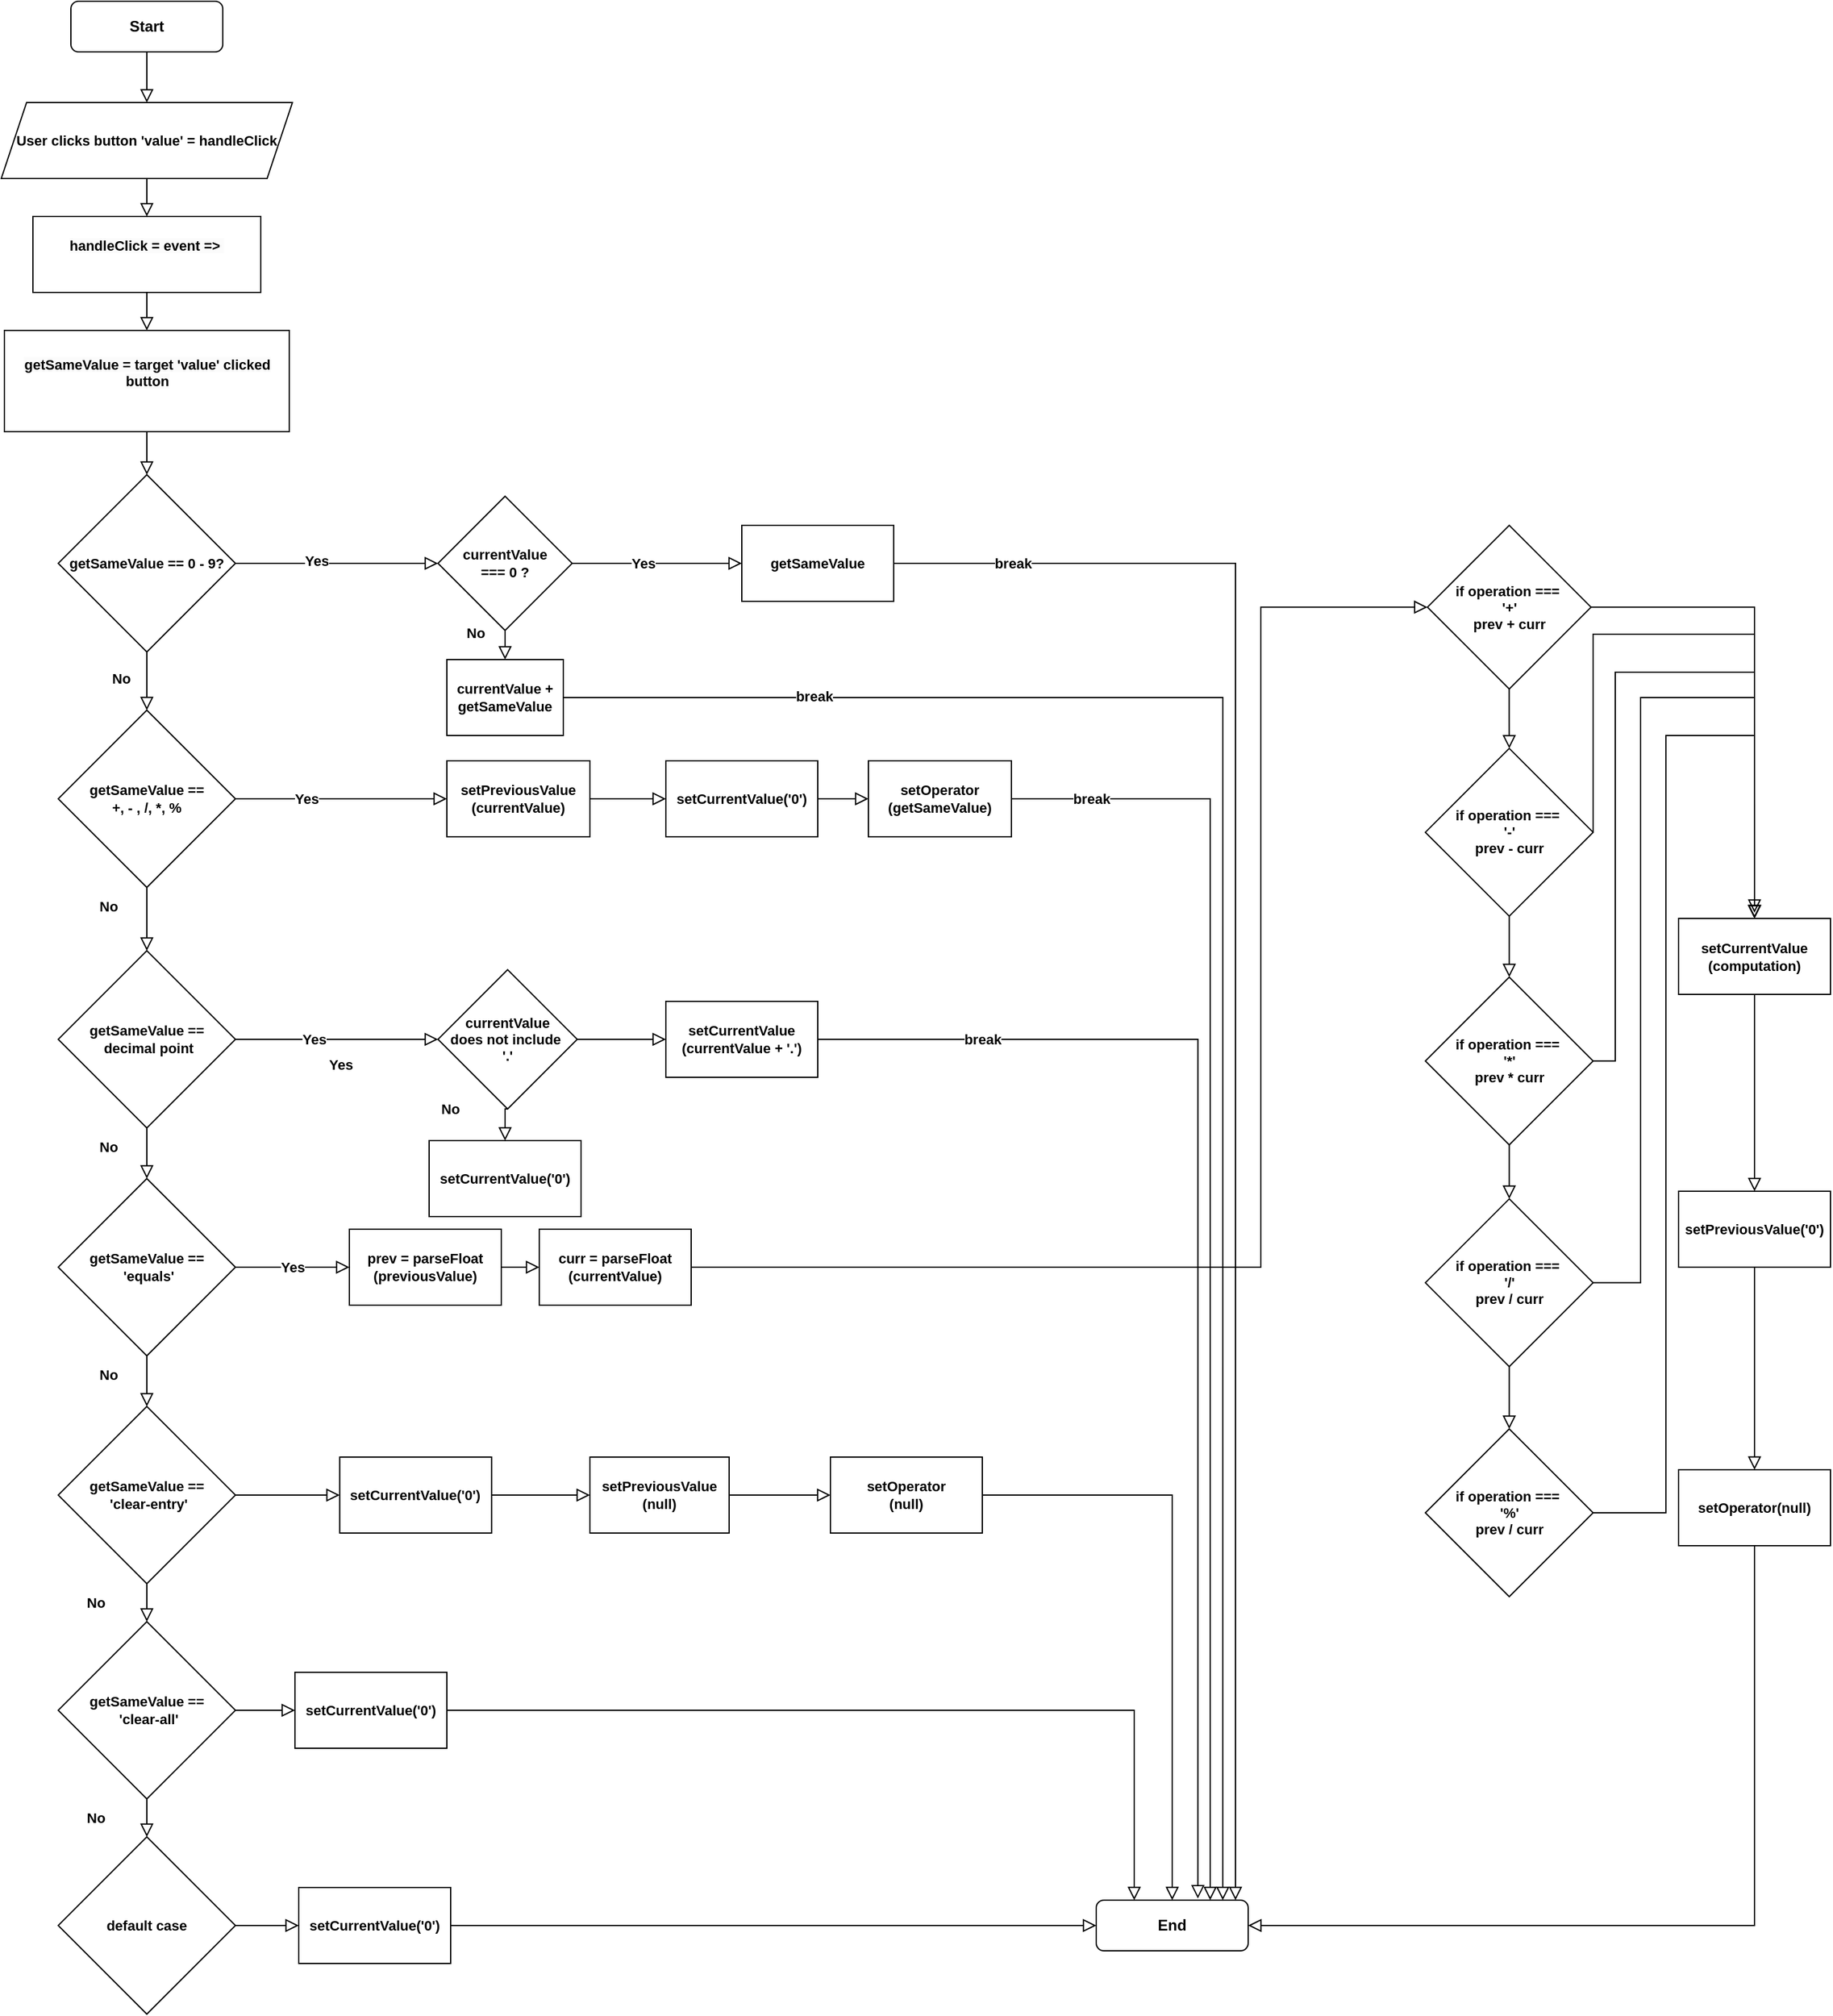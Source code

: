 <mxfile version="20.8.1" type="github">
  <diagram id="C5RBs43oDa-KdzZeNtuy" name="Page-1">
    <mxGraphModel dx="1904" dy="807" grid="1" gridSize="10" guides="1" tooltips="1" connect="1" arrows="1" fold="1" page="1" pageScale="1" pageWidth="1169" pageHeight="827" math="0" shadow="0">
      <root>
        <mxCell id="WIyWlLk6GJQsqaUBKTNV-0" />
        <mxCell id="WIyWlLk6GJQsqaUBKTNV-1" parent="WIyWlLk6GJQsqaUBKTNV-0" />
        <mxCell id="snvaKucYY-6g54bYGPEN-14" style="edgeStyle=orthogonalEdgeStyle;shape=connector;rounded=0;orthogonalLoop=1;jettySize=auto;html=1;exitX=0.5;exitY=1;exitDx=0;exitDy=0;shadow=0;labelBackgroundColor=none;strokeColor=default;strokeWidth=1;fontFamily=Helvetica;fontSize=11;fontColor=default;endArrow=block;endFill=0;endSize=8;entryX=0.5;entryY=0;entryDx=0;entryDy=0;" edge="1" parent="WIyWlLk6GJQsqaUBKTNV-1" source="WIyWlLk6GJQsqaUBKTNV-3" target="snvaKucYY-6g54bYGPEN-17">
          <mxGeometry relative="1" as="geometry">
            <mxPoint x="220" y="140" as="targetPoint" />
          </mxGeometry>
        </mxCell>
        <mxCell id="WIyWlLk6GJQsqaUBKTNV-3" value="Start" style="rounded=1;whiteSpace=wrap;html=1;fontSize=12;glass=0;strokeWidth=1;shadow=0;fontStyle=1" parent="WIyWlLk6GJQsqaUBKTNV-1" vertex="1">
          <mxGeometry x="160" y="40" width="120" height="40" as="geometry" />
        </mxCell>
        <mxCell id="WIyWlLk6GJQsqaUBKTNV-11" value="End" style="rounded=1;whiteSpace=wrap;html=1;fontSize=12;glass=0;strokeWidth=1;shadow=0;fontStyle=1" parent="WIyWlLk6GJQsqaUBKTNV-1" vertex="1">
          <mxGeometry x="970" y="1540" width="120" height="40" as="geometry" />
        </mxCell>
        <mxCell id="snvaKucYY-6g54bYGPEN-28" style="edgeStyle=orthogonalEdgeStyle;shape=connector;rounded=0;orthogonalLoop=1;jettySize=auto;html=1;shadow=0;labelBackgroundColor=none;strokeColor=default;strokeWidth=1;fontFamily=Helvetica;fontSize=11;fontColor=default;endArrow=block;endFill=0;endSize=8;" edge="1" parent="WIyWlLk6GJQsqaUBKTNV-1" source="snvaKucYY-6g54bYGPEN-17" target="snvaKucYY-6g54bYGPEN-26">
          <mxGeometry relative="1" as="geometry" />
        </mxCell>
        <mxCell id="snvaKucYY-6g54bYGPEN-17" value="User clicks button &#39;value&#39; = handleClick" style="shape=parallelogram;perimeter=parallelogramPerimeter;whiteSpace=wrap;html=1;fixedSize=1;fontFamily=Helvetica;fontSize=11;fontColor=default;fontStyle=1" vertex="1" parent="WIyWlLk6GJQsqaUBKTNV-1">
          <mxGeometry x="105" y="120" width="230" height="60" as="geometry" />
        </mxCell>
        <mxCell id="snvaKucYY-6g54bYGPEN-39" style="edgeStyle=orthogonalEdgeStyle;shape=connector;rounded=0;orthogonalLoop=1;jettySize=auto;html=1;exitX=0.5;exitY=1;exitDx=0;exitDy=0;shadow=0;labelBackgroundColor=none;strokeColor=default;strokeWidth=1;fontFamily=Helvetica;fontSize=11;fontColor=default;endArrow=block;endFill=0;endSize=8;" edge="1" parent="WIyWlLk6GJQsqaUBKTNV-1" source="snvaKucYY-6g54bYGPEN-20" target="snvaKucYY-6g54bYGPEN-33">
          <mxGeometry relative="1" as="geometry" />
        </mxCell>
        <mxCell id="snvaKucYY-6g54bYGPEN-61" style="edgeStyle=orthogonalEdgeStyle;shape=connector;rounded=0;orthogonalLoop=1;jettySize=auto;html=1;shadow=0;labelBackgroundColor=none;strokeColor=default;strokeWidth=1;fontFamily=Helvetica;fontSize=11;fontColor=default;endArrow=block;endFill=0;endSize=8;entryX=0;entryY=0.5;entryDx=0;entryDy=0;" edge="1" parent="WIyWlLk6GJQsqaUBKTNV-1" source="snvaKucYY-6g54bYGPEN-20" target="snvaKucYY-6g54bYGPEN-65">
          <mxGeometry relative="1" as="geometry">
            <mxPoint x="520" y="484" as="targetPoint" />
          </mxGeometry>
        </mxCell>
        <mxCell id="snvaKucYY-6g54bYGPEN-62" value="Yes" style="edgeLabel;html=1;align=center;verticalAlign=middle;resizable=0;points=[];fontSize=11;fontFamily=Helvetica;fontColor=default;fontStyle=1" vertex="1" connectable="0" parent="snvaKucYY-6g54bYGPEN-61">
          <mxGeometry x="-0.2" y="2" relative="1" as="geometry">
            <mxPoint as="offset" />
          </mxGeometry>
        </mxCell>
        <mxCell id="snvaKucYY-6g54bYGPEN-20" value="getSameValue == 0 - 9?" style="rhombus;whiteSpace=wrap;html=1;fontFamily=Helvetica;fontSize=11;fontColor=default;fontStyle=1" vertex="1" parent="WIyWlLk6GJQsqaUBKTNV-1">
          <mxGeometry x="150" y="414" width="140" height="140" as="geometry" />
        </mxCell>
        <mxCell id="snvaKucYY-6g54bYGPEN-47" style="edgeStyle=orthogonalEdgeStyle;shape=connector;rounded=0;orthogonalLoop=1;jettySize=auto;html=1;entryX=0.5;entryY=0;entryDx=0;entryDy=0;shadow=0;labelBackgroundColor=none;strokeColor=default;strokeWidth=1;fontFamily=Helvetica;fontSize=11;fontColor=default;endArrow=block;endFill=0;endSize=8;" edge="1" parent="WIyWlLk6GJQsqaUBKTNV-1" source="snvaKucYY-6g54bYGPEN-26" target="snvaKucYY-6g54bYGPEN-44">
          <mxGeometry relative="1" as="geometry" />
        </mxCell>
        <mxCell id="snvaKucYY-6g54bYGPEN-26" value="&#xa;&lt;span style=&quot;color: rgb(0, 0, 0); font-family: Helvetica; font-size: 11px; font-style: normal; font-variant-ligatures: normal; font-variant-caps: normal; letter-spacing: normal; orphans: 2; text-align: center; text-indent: 0px; text-transform: none; widows: 2; word-spacing: 0px; -webkit-text-stroke-width: 0px; background-color: rgb(251, 251, 251); text-decoration-thickness: initial; text-decoration-style: initial; text-decoration-color: initial; float: none; display: inline !important;&quot;&gt;handleClick = event =&amp;gt;&amp;nbsp;&lt;/span&gt;&#xa;&#xa;" style="rounded=0;whiteSpace=wrap;html=1;fontFamily=Helvetica;fontSize=11;fontColor=default;fontStyle=1" vertex="1" parent="WIyWlLk6GJQsqaUBKTNV-1">
          <mxGeometry x="130" y="210" width="180" height="60" as="geometry" />
        </mxCell>
        <mxCell id="snvaKucYY-6g54bYGPEN-40" style="edgeStyle=orthogonalEdgeStyle;shape=connector;rounded=0;orthogonalLoop=1;jettySize=auto;html=1;shadow=0;labelBackgroundColor=none;strokeColor=default;strokeWidth=1;fontFamily=Helvetica;fontSize=11;fontColor=default;endArrow=block;endFill=0;endSize=8;" edge="1" parent="WIyWlLk6GJQsqaUBKTNV-1" source="snvaKucYY-6g54bYGPEN-33" target="snvaKucYY-6g54bYGPEN-35">
          <mxGeometry relative="1" as="geometry" />
        </mxCell>
        <mxCell id="snvaKucYY-6g54bYGPEN-74" style="edgeStyle=orthogonalEdgeStyle;shape=connector;rounded=0;orthogonalLoop=1;jettySize=auto;html=1;exitX=1;exitY=0.5;exitDx=0;exitDy=0;shadow=0;labelBackgroundColor=none;strokeColor=default;strokeWidth=1;fontFamily=Helvetica;fontSize=11;fontColor=default;endArrow=block;endFill=0;endSize=8;" edge="1" parent="WIyWlLk6GJQsqaUBKTNV-1" source="snvaKucYY-6g54bYGPEN-33" target="snvaKucYY-6g54bYGPEN-76">
          <mxGeometry relative="1" as="geometry">
            <mxPoint x="440" y="670" as="targetPoint" />
          </mxGeometry>
        </mxCell>
        <mxCell id="snvaKucYY-6g54bYGPEN-75" value="Yes" style="edgeLabel;html=1;align=center;verticalAlign=middle;resizable=0;points=[];fontSize=11;fontFamily=Helvetica;fontColor=default;fontStyle=1" vertex="1" connectable="0" parent="snvaKucYY-6g54bYGPEN-74">
          <mxGeometry x="-0.337" y="-2" relative="1" as="geometry">
            <mxPoint y="-2" as="offset" />
          </mxGeometry>
        </mxCell>
        <mxCell id="snvaKucYY-6g54bYGPEN-33" value="getSameValue ==&lt;br&gt;&amp;nbsp;+, - , /, *, %&amp;nbsp;" style="rhombus;whiteSpace=wrap;html=1;fontFamily=Helvetica;fontSize=11;fontColor=default;fontStyle=1" vertex="1" parent="WIyWlLk6GJQsqaUBKTNV-1">
          <mxGeometry x="150" y="600" width="140" height="140" as="geometry" />
        </mxCell>
        <mxCell id="snvaKucYY-6g54bYGPEN-41" style="edgeStyle=orthogonalEdgeStyle;shape=connector;rounded=0;orthogonalLoop=1;jettySize=auto;html=1;shadow=0;labelBackgroundColor=none;strokeColor=default;strokeWidth=1;fontFamily=Helvetica;fontSize=11;fontColor=default;endArrow=block;endFill=0;endSize=8;" edge="1" parent="WIyWlLk6GJQsqaUBKTNV-1" source="snvaKucYY-6g54bYGPEN-35" target="snvaKucYY-6g54bYGPEN-36">
          <mxGeometry relative="1" as="geometry" />
        </mxCell>
        <mxCell id="snvaKucYY-6g54bYGPEN-87" style="edgeStyle=orthogonalEdgeStyle;shape=connector;rounded=0;orthogonalLoop=1;jettySize=auto;html=1;shadow=0;labelBackgroundColor=none;strokeColor=default;strokeWidth=1;fontFamily=Helvetica;fontSize=11;fontColor=default;endArrow=block;endFill=0;endSize=8;entryX=0;entryY=0.5;entryDx=0;entryDy=0;" edge="1" parent="WIyWlLk6GJQsqaUBKTNV-1" source="snvaKucYY-6g54bYGPEN-35" target="snvaKucYY-6g54bYGPEN-92">
          <mxGeometry relative="1" as="geometry">
            <mxPoint x="457" y="860" as="targetPoint" />
          </mxGeometry>
        </mxCell>
        <mxCell id="snvaKucYY-6g54bYGPEN-88" value="Yes" style="edgeLabel;html=1;align=center;verticalAlign=middle;resizable=0;points=[];fontSize=11;fontFamily=Helvetica;fontColor=default;fontStyle=1" vertex="1" connectable="0" parent="snvaKucYY-6g54bYGPEN-87">
          <mxGeometry x="-0.224" relative="1" as="geometry">
            <mxPoint as="offset" />
          </mxGeometry>
        </mxCell>
        <mxCell id="snvaKucYY-6g54bYGPEN-35" value="getSameValue ==&lt;br&gt;&amp;nbsp;decimal point" style="rhombus;whiteSpace=wrap;html=1;fontFamily=Helvetica;fontSize=11;fontColor=default;fontStyle=1" vertex="1" parent="WIyWlLk6GJQsqaUBKTNV-1">
          <mxGeometry x="150" y="790" width="140" height="140" as="geometry" />
        </mxCell>
        <mxCell id="snvaKucYY-6g54bYGPEN-42" style="edgeStyle=orthogonalEdgeStyle;shape=connector;rounded=0;orthogonalLoop=1;jettySize=auto;html=1;shadow=0;labelBackgroundColor=none;strokeColor=default;strokeWidth=1;fontFamily=Helvetica;fontSize=11;fontColor=default;endArrow=block;endFill=0;endSize=8;" edge="1" parent="WIyWlLk6GJQsqaUBKTNV-1" source="snvaKucYY-6g54bYGPEN-36" target="snvaKucYY-6g54bYGPEN-38">
          <mxGeometry relative="1" as="geometry" />
        </mxCell>
        <mxCell id="snvaKucYY-6g54bYGPEN-100" style="edgeStyle=orthogonalEdgeStyle;shape=connector;rounded=0;orthogonalLoop=1;jettySize=auto;html=1;shadow=0;labelBackgroundColor=none;strokeColor=default;strokeWidth=1;fontFamily=Helvetica;fontSize=11;fontColor=default;endArrow=block;endFill=0;endSize=8;entryX=0;entryY=0.5;entryDx=0;entryDy=0;" edge="1" parent="WIyWlLk6GJQsqaUBKTNV-1" source="snvaKucYY-6g54bYGPEN-36" target="snvaKucYY-6g54bYGPEN-102">
          <mxGeometry relative="1" as="geometry">
            <mxPoint x="380" y="1040" as="targetPoint" />
          </mxGeometry>
        </mxCell>
        <mxCell id="snvaKucYY-6g54bYGPEN-36" value="getSameValue ==&lt;br&gt;&amp;nbsp;&#39;equals&#39;" style="rhombus;whiteSpace=wrap;html=1;fontFamily=Helvetica;fontSize=11;fontColor=default;fontStyle=1" vertex="1" parent="WIyWlLk6GJQsqaUBKTNV-1">
          <mxGeometry x="150" y="970" width="140" height="140" as="geometry" />
        </mxCell>
        <mxCell id="snvaKucYY-6g54bYGPEN-49" style="edgeStyle=orthogonalEdgeStyle;shape=connector;rounded=0;orthogonalLoop=1;jettySize=auto;html=1;shadow=0;labelBackgroundColor=none;strokeColor=default;strokeWidth=1;fontFamily=Helvetica;fontSize=11;fontColor=default;endArrow=block;endFill=0;endSize=8;" edge="1" parent="WIyWlLk6GJQsqaUBKTNV-1" source="snvaKucYY-6g54bYGPEN-37" target="snvaKucYY-6g54bYGPEN-45">
          <mxGeometry relative="1" as="geometry" />
        </mxCell>
        <mxCell id="snvaKucYY-6g54bYGPEN-164" style="edgeStyle=orthogonalEdgeStyle;shape=connector;rounded=0;orthogonalLoop=1;jettySize=auto;html=1;shadow=0;labelBackgroundColor=none;strokeColor=default;strokeWidth=1;fontFamily=Helvetica;fontSize=11;fontColor=default;endArrow=block;endFill=0;endSize=8;" edge="1" parent="WIyWlLk6GJQsqaUBKTNV-1" source="snvaKucYY-6g54bYGPEN-37" target="snvaKucYY-6g54bYGPEN-160">
          <mxGeometry relative="1" as="geometry" />
        </mxCell>
        <mxCell id="snvaKucYY-6g54bYGPEN-37" value="getSameValue ==&lt;br&gt;&amp;nbsp;&#39;clear-all&#39;" style="rhombus;whiteSpace=wrap;html=1;fontFamily=Helvetica;fontSize=11;fontColor=default;fontStyle=1" vertex="1" parent="WIyWlLk6GJQsqaUBKTNV-1">
          <mxGeometry x="150" y="1320" width="140" height="140" as="geometry" />
        </mxCell>
        <mxCell id="snvaKucYY-6g54bYGPEN-43" style="edgeStyle=orthogonalEdgeStyle;shape=connector;rounded=0;orthogonalLoop=1;jettySize=auto;html=1;shadow=0;labelBackgroundColor=none;strokeColor=default;strokeWidth=1;fontFamily=Helvetica;fontSize=11;fontColor=default;endArrow=block;endFill=0;endSize=8;" edge="1" parent="WIyWlLk6GJQsqaUBKTNV-1" source="snvaKucYY-6g54bYGPEN-38" target="snvaKucYY-6g54bYGPEN-37">
          <mxGeometry relative="1" as="geometry" />
        </mxCell>
        <mxCell id="snvaKucYY-6g54bYGPEN-156" style="edgeStyle=orthogonalEdgeStyle;shape=connector;rounded=0;orthogonalLoop=1;jettySize=auto;html=1;shadow=0;labelBackgroundColor=none;strokeColor=default;strokeWidth=1;fontFamily=Helvetica;fontSize=11;fontColor=default;endArrow=block;endFill=0;endSize=8;entryX=0;entryY=0.5;entryDx=0;entryDy=0;" edge="1" parent="WIyWlLk6GJQsqaUBKTNV-1" source="snvaKucYY-6g54bYGPEN-38" target="snvaKucYY-6g54bYGPEN-157">
          <mxGeometry relative="1" as="geometry">
            <mxPoint x="400" y="1220" as="targetPoint" />
          </mxGeometry>
        </mxCell>
        <mxCell id="snvaKucYY-6g54bYGPEN-38" value="getSameValue ==&lt;br&gt;&amp;nbsp;&#39;clear-entry&#39;" style="rhombus;whiteSpace=wrap;html=1;fontFamily=Helvetica;fontSize=11;fontColor=default;fontStyle=1" vertex="1" parent="WIyWlLk6GJQsqaUBKTNV-1">
          <mxGeometry x="150" y="1150" width="140" height="140" as="geometry" />
        </mxCell>
        <mxCell id="snvaKucYY-6g54bYGPEN-48" style="edgeStyle=orthogonalEdgeStyle;shape=connector;rounded=0;orthogonalLoop=1;jettySize=auto;html=1;entryX=0.5;entryY=0;entryDx=0;entryDy=0;shadow=0;labelBackgroundColor=none;strokeColor=default;strokeWidth=1;fontFamily=Helvetica;fontSize=11;fontColor=default;endArrow=block;endFill=0;endSize=8;" edge="1" parent="WIyWlLk6GJQsqaUBKTNV-1" source="snvaKucYY-6g54bYGPEN-44" target="snvaKucYY-6g54bYGPEN-20">
          <mxGeometry relative="1" as="geometry" />
        </mxCell>
        <mxCell id="snvaKucYY-6g54bYGPEN-44" value="&#xa;&lt;span style=&quot;border-color: var(--border-color); color: rgb(0, 0, 0); font-family: Helvetica; font-size: 11px; font-style: normal; font-variant-ligatures: normal; font-variant-caps: normal; letter-spacing: normal; orphans: 2; text-align: center; text-indent: 0px; text-transform: none; widows: 2; word-spacing: 0px; -webkit-text-stroke-width: 0px; text-decoration-thickness: initial; text-decoration-style: initial; text-decoration-color: initial; background-color: rgb(251, 251, 251); float: none; display: inline !important;&quot;&gt;getSameValue = target &#39;value&#39; clicked button&lt;/span&gt;&lt;br style=&quot;border-color: var(--border-color); color: rgb(0, 0, 0); font-family: Helvetica; font-size: 11px; font-style: normal; font-variant-ligatures: normal; font-variant-caps: normal; letter-spacing: normal; orphans: 2; text-align: center; text-indent: 0px; text-transform: none; widows: 2; word-spacing: 0px; -webkit-text-stroke-width: 0px; background-color: rgb(251, 251, 251); text-decoration-thickness: initial; text-decoration-style: initial; text-decoration-color: initial;&quot;&gt;&#xa;&#xa;" style="rounded=0;whiteSpace=wrap;html=1;fontFamily=Helvetica;fontSize=11;fontColor=default;fontStyle=1" vertex="1" parent="WIyWlLk6GJQsqaUBKTNV-1">
          <mxGeometry x="107.5" y="300" width="225" height="80" as="geometry" />
        </mxCell>
        <mxCell id="snvaKucYY-6g54bYGPEN-162" style="edgeStyle=orthogonalEdgeStyle;shape=connector;rounded=0;orthogonalLoop=1;jettySize=auto;html=1;shadow=0;labelBackgroundColor=none;strokeColor=default;strokeWidth=1;fontFamily=Helvetica;fontSize=11;fontColor=default;endArrow=block;endFill=0;endSize=8;" edge="1" parent="WIyWlLk6GJQsqaUBKTNV-1" source="snvaKucYY-6g54bYGPEN-45" target="snvaKucYY-6g54bYGPEN-161">
          <mxGeometry relative="1" as="geometry" />
        </mxCell>
        <mxCell id="snvaKucYY-6g54bYGPEN-45" value="default case" style="rhombus;whiteSpace=wrap;html=1;fontFamily=Helvetica;fontSize=11;fontColor=default;fontStyle=1" vertex="1" parent="WIyWlLk6GJQsqaUBKTNV-1">
          <mxGeometry x="150" y="1490" width="140" height="140" as="geometry" />
        </mxCell>
        <mxCell id="snvaKucYY-6g54bYGPEN-55" value="No" style="text;html=1;strokeColor=none;fillColor=none;align=center;verticalAlign=middle;whiteSpace=wrap;rounded=0;fontFamily=Helvetica;fontSize=11;fontColor=default;fontStyle=1" vertex="1" parent="WIyWlLk6GJQsqaUBKTNV-1">
          <mxGeometry x="170" y="560" width="60" height="30" as="geometry" />
        </mxCell>
        <mxCell id="snvaKucYY-6g54bYGPEN-56" value="No" style="text;html=1;strokeColor=none;fillColor=none;align=center;verticalAlign=middle;whiteSpace=wrap;rounded=0;fontFamily=Helvetica;fontSize=11;fontColor=default;fontStyle=1" vertex="1" parent="WIyWlLk6GJQsqaUBKTNV-1">
          <mxGeometry x="160" y="740" width="60" height="30" as="geometry" />
        </mxCell>
        <mxCell id="snvaKucYY-6g54bYGPEN-57" value="No" style="text;html=1;strokeColor=none;fillColor=none;align=center;verticalAlign=middle;whiteSpace=wrap;rounded=0;fontFamily=Helvetica;fontSize=11;fontColor=default;fontStyle=1" vertex="1" parent="WIyWlLk6GJQsqaUBKTNV-1">
          <mxGeometry x="160" y="930" width="60" height="30" as="geometry" />
        </mxCell>
        <mxCell id="snvaKucYY-6g54bYGPEN-58" value="No" style="text;html=1;strokeColor=none;fillColor=none;align=center;verticalAlign=middle;whiteSpace=wrap;rounded=0;fontFamily=Helvetica;fontSize=11;fontColor=default;fontStyle=1" vertex="1" parent="WIyWlLk6GJQsqaUBKTNV-1">
          <mxGeometry x="160" y="1110" width="60" height="30" as="geometry" />
        </mxCell>
        <mxCell id="snvaKucYY-6g54bYGPEN-59" value="No" style="text;html=1;strokeColor=none;fillColor=none;align=center;verticalAlign=middle;whiteSpace=wrap;rounded=0;fontFamily=Helvetica;fontSize=11;fontColor=default;fontStyle=1" vertex="1" parent="WIyWlLk6GJQsqaUBKTNV-1">
          <mxGeometry x="150" y="1290" width="60" height="30" as="geometry" />
        </mxCell>
        <mxCell id="snvaKucYY-6g54bYGPEN-60" value="No" style="text;html=1;strokeColor=none;fillColor=none;align=center;verticalAlign=middle;whiteSpace=wrap;rounded=0;fontFamily=Helvetica;fontSize=11;fontColor=default;fontStyle=1" vertex="1" parent="WIyWlLk6GJQsqaUBKTNV-1">
          <mxGeometry x="150" y="1460" width="60" height="30" as="geometry" />
        </mxCell>
        <mxCell id="snvaKucYY-6g54bYGPEN-66" style="edgeStyle=orthogonalEdgeStyle;shape=connector;rounded=0;orthogonalLoop=1;jettySize=auto;html=1;exitX=1;exitY=0.5;exitDx=0;exitDy=0;shadow=0;labelBackgroundColor=none;strokeColor=default;strokeWidth=1;fontFamily=Helvetica;fontSize=11;fontColor=default;endArrow=block;endFill=0;endSize=8;entryX=0;entryY=0.5;entryDx=0;entryDy=0;" edge="1" parent="WIyWlLk6GJQsqaUBKTNV-1" source="snvaKucYY-6g54bYGPEN-65" target="snvaKucYY-6g54bYGPEN-67">
          <mxGeometry relative="1" as="geometry">
            <mxPoint x="700" y="484" as="targetPoint" />
          </mxGeometry>
        </mxCell>
        <mxCell id="snvaKucYY-6g54bYGPEN-69" value="Yes" style="edgeLabel;html=1;align=center;verticalAlign=middle;resizable=0;points=[];fontSize=11;fontFamily=Helvetica;fontColor=default;fontStyle=1" vertex="1" connectable="0" parent="snvaKucYY-6g54bYGPEN-66">
          <mxGeometry x="-0.164" y="-3" relative="1" as="geometry">
            <mxPoint y="-3" as="offset" />
          </mxGeometry>
        </mxCell>
        <mxCell id="snvaKucYY-6g54bYGPEN-70" style="edgeStyle=orthogonalEdgeStyle;shape=connector;rounded=0;orthogonalLoop=1;jettySize=auto;html=1;exitX=0.5;exitY=1;exitDx=0;exitDy=0;shadow=0;labelBackgroundColor=none;strokeColor=default;strokeWidth=1;fontFamily=Helvetica;fontSize=11;fontColor=default;endArrow=block;endFill=0;endSize=8;entryX=0.5;entryY=0;entryDx=0;entryDy=0;" edge="1" parent="WIyWlLk6GJQsqaUBKTNV-1" source="snvaKucYY-6g54bYGPEN-65" target="snvaKucYY-6g54bYGPEN-71">
          <mxGeometry relative="1" as="geometry">
            <mxPoint x="503" y="570" as="targetPoint" />
          </mxGeometry>
        </mxCell>
        <mxCell id="snvaKucYY-6g54bYGPEN-65" value="currentValue &lt;br&gt;=== 0 ?" style="rhombus;whiteSpace=wrap;html=1;fontFamily=Helvetica;fontSize=11;fontColor=default;fontStyle=1" vertex="1" parent="WIyWlLk6GJQsqaUBKTNV-1">
          <mxGeometry x="450" y="431" width="106" height="106" as="geometry" />
        </mxCell>
        <mxCell id="snvaKucYY-6g54bYGPEN-68" style="edgeStyle=orthogonalEdgeStyle;shape=connector;rounded=0;orthogonalLoop=1;jettySize=auto;html=1;shadow=0;labelBackgroundColor=none;strokeColor=default;strokeWidth=1;fontFamily=Helvetica;fontSize=11;fontColor=default;endArrow=block;endFill=0;endSize=8;" edge="1" parent="WIyWlLk6GJQsqaUBKTNV-1" source="snvaKucYY-6g54bYGPEN-67" target="WIyWlLk6GJQsqaUBKTNV-11">
          <mxGeometry relative="1" as="geometry">
            <Array as="points">
              <mxPoint x="1080" y="484" />
            </Array>
          </mxGeometry>
        </mxCell>
        <mxCell id="snvaKucYY-6g54bYGPEN-78" value="break" style="edgeLabel;html=1;align=center;verticalAlign=middle;resizable=0;points=[];fontSize=11;fontFamily=Helvetica;fontColor=default;fontStyle=1" vertex="1" connectable="0" parent="snvaKucYY-6g54bYGPEN-68">
          <mxGeometry x="-0.859" y="-4" relative="1" as="geometry">
            <mxPoint y="-4" as="offset" />
          </mxGeometry>
        </mxCell>
        <mxCell id="snvaKucYY-6g54bYGPEN-67" value="getSameValue" style="rounded=0;whiteSpace=wrap;html=1;fontFamily=Helvetica;fontSize=11;fontColor=default;fontStyle=1" vertex="1" parent="WIyWlLk6GJQsqaUBKTNV-1">
          <mxGeometry x="690" y="454" width="120" height="60" as="geometry" />
        </mxCell>
        <mxCell id="snvaKucYY-6g54bYGPEN-72" style="edgeStyle=orthogonalEdgeStyle;shape=connector;rounded=0;orthogonalLoop=1;jettySize=auto;html=1;entryX=0.833;entryY=0;entryDx=0;entryDy=0;entryPerimeter=0;shadow=0;labelBackgroundColor=none;strokeColor=default;strokeWidth=1;fontFamily=Helvetica;fontSize=11;fontColor=default;endArrow=block;endFill=0;endSize=8;" edge="1" parent="WIyWlLk6GJQsqaUBKTNV-1" source="snvaKucYY-6g54bYGPEN-71" target="WIyWlLk6GJQsqaUBKTNV-11">
          <mxGeometry relative="1" as="geometry" />
        </mxCell>
        <mxCell id="snvaKucYY-6g54bYGPEN-77" value="break" style="edgeLabel;html=1;align=center;verticalAlign=middle;resizable=0;points=[];fontSize=11;fontFamily=Helvetica;fontColor=default;fontStyle=1" vertex="1" connectable="0" parent="snvaKucYY-6g54bYGPEN-72">
          <mxGeometry x="-0.731" y="1" relative="1" as="geometry">
            <mxPoint as="offset" />
          </mxGeometry>
        </mxCell>
        <mxCell id="snvaKucYY-6g54bYGPEN-71" value="currentValue + getSameValue" style="rounded=0;whiteSpace=wrap;html=1;fontFamily=Helvetica;fontSize=11;fontColor=default;fontStyle=1" vertex="1" parent="WIyWlLk6GJQsqaUBKTNV-1">
          <mxGeometry x="457" y="560" width="92" height="60" as="geometry" />
        </mxCell>
        <mxCell id="snvaKucYY-6g54bYGPEN-73" value="No" style="text;html=1;strokeColor=none;fillColor=none;align=center;verticalAlign=middle;whiteSpace=wrap;rounded=0;fontFamily=Helvetica;fontSize=11;fontColor=default;fontStyle=1" vertex="1" parent="WIyWlLk6GJQsqaUBKTNV-1">
          <mxGeometry x="450" y="524" width="60" height="30" as="geometry" />
        </mxCell>
        <mxCell id="snvaKucYY-6g54bYGPEN-82" style="edgeStyle=orthogonalEdgeStyle;shape=connector;rounded=0;orthogonalLoop=1;jettySize=auto;html=1;entryX=0;entryY=0.5;entryDx=0;entryDy=0;shadow=0;labelBackgroundColor=none;strokeColor=default;strokeWidth=1;fontFamily=Helvetica;fontSize=11;fontColor=default;endArrow=block;endFill=0;endSize=8;" edge="1" parent="WIyWlLk6GJQsqaUBKTNV-1" source="snvaKucYY-6g54bYGPEN-76" target="snvaKucYY-6g54bYGPEN-81">
          <mxGeometry relative="1" as="geometry" />
        </mxCell>
        <mxCell id="snvaKucYY-6g54bYGPEN-76" value="setPreviousValue&lt;br&gt;(currentValue)" style="rounded=0;whiteSpace=wrap;html=1;fontFamily=Helvetica;fontSize=11;fontColor=default;fontStyle=1" vertex="1" parent="WIyWlLk6GJQsqaUBKTNV-1">
          <mxGeometry x="457" y="640" width="113" height="60" as="geometry" />
        </mxCell>
        <mxCell id="snvaKucYY-6g54bYGPEN-84" style="edgeStyle=orthogonalEdgeStyle;shape=connector;rounded=0;orthogonalLoop=1;jettySize=auto;html=1;entryX=0;entryY=0.5;entryDx=0;entryDy=0;shadow=0;labelBackgroundColor=none;strokeColor=default;strokeWidth=1;fontFamily=Helvetica;fontSize=11;fontColor=default;endArrow=block;endFill=0;endSize=8;" edge="1" parent="WIyWlLk6GJQsqaUBKTNV-1" source="snvaKucYY-6g54bYGPEN-81" target="snvaKucYY-6g54bYGPEN-83">
          <mxGeometry relative="1" as="geometry" />
        </mxCell>
        <mxCell id="snvaKucYY-6g54bYGPEN-81" value="setCurrentValue(&#39;0&#39;)" style="rounded=0;whiteSpace=wrap;html=1;fontFamily=Helvetica;fontSize=11;fontColor=default;fontStyle=1" vertex="1" parent="WIyWlLk6GJQsqaUBKTNV-1">
          <mxGeometry x="630" y="640" width="120" height="60" as="geometry" />
        </mxCell>
        <mxCell id="snvaKucYY-6g54bYGPEN-85" style="edgeStyle=orthogonalEdgeStyle;shape=connector;rounded=0;orthogonalLoop=1;jettySize=auto;html=1;entryX=0.75;entryY=0;entryDx=0;entryDy=0;shadow=0;labelBackgroundColor=none;strokeColor=default;strokeWidth=1;fontFamily=Helvetica;fontSize=11;fontColor=default;endArrow=block;endFill=0;endSize=8;" edge="1" parent="WIyWlLk6GJQsqaUBKTNV-1" source="snvaKucYY-6g54bYGPEN-83" target="WIyWlLk6GJQsqaUBKTNV-11">
          <mxGeometry relative="1" as="geometry" />
        </mxCell>
        <mxCell id="snvaKucYY-6g54bYGPEN-86" value="break" style="edgeLabel;html=1;align=center;verticalAlign=middle;resizable=0;points=[];fontSize=11;fontFamily=Helvetica;fontColor=default;fontStyle=1" vertex="1" connectable="0" parent="snvaKucYY-6g54bYGPEN-85">
          <mxGeometry x="-0.845" y="4" relative="1" as="geometry">
            <mxPoint x="-17" y="4" as="offset" />
          </mxGeometry>
        </mxCell>
        <mxCell id="snvaKucYY-6g54bYGPEN-83" value="setOperator&lt;br&gt;(getSameValue)" style="rounded=0;whiteSpace=wrap;html=1;fontFamily=Helvetica;fontSize=11;fontColor=default;fontStyle=1" vertex="1" parent="WIyWlLk6GJQsqaUBKTNV-1">
          <mxGeometry x="790" y="640" width="113" height="60" as="geometry" />
        </mxCell>
        <mxCell id="snvaKucYY-6g54bYGPEN-94" style="edgeStyle=orthogonalEdgeStyle;shape=connector;rounded=0;orthogonalLoop=1;jettySize=auto;html=1;exitX=0.5;exitY=1;exitDx=0;exitDy=0;entryX=0.5;entryY=0;entryDx=0;entryDy=0;shadow=0;labelBackgroundColor=none;strokeColor=default;strokeWidth=1;fontFamily=Helvetica;fontSize=11;fontColor=default;endArrow=block;endFill=0;endSize=8;" edge="1" parent="WIyWlLk6GJQsqaUBKTNV-1" source="snvaKucYY-6g54bYGPEN-92" target="snvaKucYY-6g54bYGPEN-93">
          <mxGeometry relative="1" as="geometry" />
        </mxCell>
        <mxCell id="snvaKucYY-6g54bYGPEN-96" style="edgeStyle=orthogonalEdgeStyle;shape=connector;rounded=0;orthogonalLoop=1;jettySize=auto;html=1;exitX=1;exitY=0.5;exitDx=0;exitDy=0;shadow=0;labelBackgroundColor=none;strokeColor=default;strokeWidth=1;fontFamily=Helvetica;fontSize=11;fontColor=default;endArrow=block;endFill=0;endSize=8;" edge="1" parent="WIyWlLk6GJQsqaUBKTNV-1" source="snvaKucYY-6g54bYGPEN-92" target="snvaKucYY-6g54bYGPEN-95">
          <mxGeometry relative="1" as="geometry" />
        </mxCell>
        <mxCell id="snvaKucYY-6g54bYGPEN-92" value="currentValue&lt;br&gt;does not include&amp;nbsp;&lt;br&gt;&#39;.&#39;" style="rhombus;whiteSpace=wrap;html=1;fontFamily=Helvetica;fontSize=11;fontColor=default;fontStyle=1" vertex="1" parent="WIyWlLk6GJQsqaUBKTNV-1">
          <mxGeometry x="450" y="805" width="110" height="110" as="geometry" />
        </mxCell>
        <mxCell id="snvaKucYY-6g54bYGPEN-93" value="setCurrentValue(&#39;0&#39;)" style="rounded=0;whiteSpace=wrap;html=1;fontFamily=Helvetica;fontSize=11;fontColor=default;fontStyle=1" vertex="1" parent="WIyWlLk6GJQsqaUBKTNV-1">
          <mxGeometry x="443" y="940" width="120" height="60" as="geometry" />
        </mxCell>
        <mxCell id="snvaKucYY-6g54bYGPEN-97" style="edgeStyle=orthogonalEdgeStyle;shape=connector;rounded=0;orthogonalLoop=1;jettySize=auto;html=1;shadow=0;labelBackgroundColor=none;strokeColor=default;strokeWidth=1;fontFamily=Helvetica;fontSize=11;fontColor=default;endArrow=block;endFill=0;endSize=8;entryX=0.669;entryY=-0.033;entryDx=0;entryDy=0;entryPerimeter=0;" edge="1" parent="WIyWlLk6GJQsqaUBKTNV-1" source="snvaKucYY-6g54bYGPEN-95" target="WIyWlLk6GJQsqaUBKTNV-11">
          <mxGeometry relative="1" as="geometry">
            <mxPoint x="984" y="1540" as="targetPoint" />
          </mxGeometry>
        </mxCell>
        <mxCell id="snvaKucYY-6g54bYGPEN-95" value="setCurrentValue&lt;br&gt;(currentValue + &#39;.&#39;)" style="rounded=0;whiteSpace=wrap;html=1;fontFamily=Helvetica;fontSize=11;fontColor=default;fontStyle=1" vertex="1" parent="WIyWlLk6GJQsqaUBKTNV-1">
          <mxGeometry x="630" y="830" width="120" height="60" as="geometry" />
        </mxCell>
        <mxCell id="snvaKucYY-6g54bYGPEN-98" value="No" style="text;html=1;strokeColor=none;fillColor=none;align=center;verticalAlign=middle;whiteSpace=wrap;rounded=0;fontFamily=Helvetica;fontSize=11;fontColor=default;fontStyle=1" vertex="1" parent="WIyWlLk6GJQsqaUBKTNV-1">
          <mxGeometry x="430" y="900" width="60" height="30" as="geometry" />
        </mxCell>
        <mxCell id="snvaKucYY-6g54bYGPEN-99" value="break" style="edgeLabel;html=1;align=center;verticalAlign=middle;resizable=0;points=[];fontSize=11;fontFamily=Helvetica;fontColor=default;fontStyle=1" vertex="1" connectable="0" parent="WIyWlLk6GJQsqaUBKTNV-1">
          <mxGeometry x="879.998" y="860" as="geometry" />
        </mxCell>
        <mxCell id="snvaKucYY-6g54bYGPEN-107" style="edgeStyle=orthogonalEdgeStyle;shape=connector;rounded=0;orthogonalLoop=1;jettySize=auto;html=1;entryX=0;entryY=0.5;entryDx=0;entryDy=0;shadow=0;labelBackgroundColor=none;strokeColor=default;strokeWidth=1;fontFamily=Helvetica;fontSize=11;fontColor=default;endArrow=block;endFill=0;endSize=8;" edge="1" parent="WIyWlLk6GJQsqaUBKTNV-1" source="snvaKucYY-6g54bYGPEN-102" target="snvaKucYY-6g54bYGPEN-106">
          <mxGeometry relative="1" as="geometry" />
        </mxCell>
        <mxCell id="snvaKucYY-6g54bYGPEN-102" value="prev = parseFloat&lt;br&gt;(previousValue)" style="rounded=0;whiteSpace=wrap;html=1;fontFamily=Helvetica;fontSize=11;fontColor=default;fontStyle=1" vertex="1" parent="WIyWlLk6GJQsqaUBKTNV-1">
          <mxGeometry x="380" y="1010" width="120" height="60" as="geometry" />
        </mxCell>
        <mxCell id="snvaKucYY-6g54bYGPEN-103" value="Yes" style="edgeLabel;html=1;align=center;verticalAlign=middle;resizable=0;points=[];fontSize=11;fontFamily=Helvetica;fontColor=default;fontStyle=1" vertex="1" connectable="0" parent="WIyWlLk6GJQsqaUBKTNV-1">
          <mxGeometry x="335.003" y="1040" as="geometry" />
        </mxCell>
        <mxCell id="snvaKucYY-6g54bYGPEN-105" value="Yes" style="edgeLabel;html=1;align=center;verticalAlign=middle;resizable=0;points=[];fontSize=11;fontFamily=Helvetica;fontColor=default;fontStyle=1" vertex="1" connectable="0" parent="WIyWlLk6GJQsqaUBKTNV-1">
          <mxGeometry x="372.353" y="880" as="geometry" />
        </mxCell>
        <mxCell id="snvaKucYY-6g54bYGPEN-109" style="edgeStyle=orthogonalEdgeStyle;shape=connector;rounded=0;orthogonalLoop=1;jettySize=auto;html=1;entryX=0;entryY=0.5;entryDx=0;entryDy=0;shadow=0;labelBackgroundColor=none;strokeColor=default;strokeWidth=1;fontFamily=Helvetica;fontSize=11;fontColor=default;endArrow=block;endFill=0;endSize=8;" edge="1" parent="WIyWlLk6GJQsqaUBKTNV-1" source="snvaKucYY-6g54bYGPEN-106" target="snvaKucYY-6g54bYGPEN-111">
          <mxGeometry relative="1" as="geometry">
            <mxPoint x="680" y="1040" as="targetPoint" />
            <Array as="points">
              <mxPoint x="1100" y="1040" />
              <mxPoint x="1100" y="519" />
            </Array>
          </mxGeometry>
        </mxCell>
        <mxCell id="snvaKucYY-6g54bYGPEN-106" value="curr = parseFloat&lt;br&gt;(currentValue)" style="rounded=0;whiteSpace=wrap;html=1;fontFamily=Helvetica;fontSize=11;fontColor=default;fontStyle=1" vertex="1" parent="WIyWlLk6GJQsqaUBKTNV-1">
          <mxGeometry x="530" y="1010" width="120" height="60" as="geometry" />
        </mxCell>
        <mxCell id="snvaKucYY-6g54bYGPEN-118" value="" style="edgeStyle=orthogonalEdgeStyle;shape=connector;rounded=0;orthogonalLoop=1;jettySize=auto;html=1;shadow=0;labelBackgroundColor=none;strokeColor=default;strokeWidth=1;fontFamily=Helvetica;fontSize=11;fontColor=default;endArrow=block;endFill=0;endSize=8;" edge="1" parent="WIyWlLk6GJQsqaUBKTNV-1" source="snvaKucYY-6g54bYGPEN-114" target="snvaKucYY-6g54bYGPEN-117">
          <mxGeometry relative="1" as="geometry" />
        </mxCell>
        <mxCell id="snvaKucYY-6g54bYGPEN-114" value="setCurrentValue&lt;br&gt;(computation)" style="whiteSpace=wrap;html=1;fontSize=11;fontStyle=1;" vertex="1" parent="WIyWlLk6GJQsqaUBKTNV-1">
          <mxGeometry x="1430.015" y="764.505" width="120" height="60" as="geometry" />
        </mxCell>
        <mxCell id="snvaKucYY-6g54bYGPEN-121" value="" style="edgeStyle=orthogonalEdgeStyle;shape=connector;rounded=0;orthogonalLoop=1;jettySize=auto;html=1;shadow=0;labelBackgroundColor=none;strokeColor=default;strokeWidth=1;fontFamily=Helvetica;fontSize=11;fontColor=default;endArrow=block;endFill=0;endSize=8;" edge="1" parent="WIyWlLk6GJQsqaUBKTNV-1" source="snvaKucYY-6g54bYGPEN-117" target="snvaKucYY-6g54bYGPEN-120">
          <mxGeometry relative="1" as="geometry" />
        </mxCell>
        <mxCell id="snvaKucYY-6g54bYGPEN-117" value="setPreviousValue(&#39;0&#39;)" style="whiteSpace=wrap;html=1;fontSize=11;fontStyle=1;" vertex="1" parent="WIyWlLk6GJQsqaUBKTNV-1">
          <mxGeometry x="1430.015" y="979.995" width="120" height="60" as="geometry" />
        </mxCell>
        <mxCell id="snvaKucYY-6g54bYGPEN-150" style="edgeStyle=orthogonalEdgeStyle;shape=connector;rounded=0;orthogonalLoop=1;jettySize=auto;html=1;shadow=0;labelBackgroundColor=none;strokeColor=default;strokeWidth=1;fontFamily=Helvetica;fontSize=11;fontColor=default;endArrow=block;endFill=0;endSize=8;entryX=1;entryY=0.5;entryDx=0;entryDy=0;" edge="1" parent="WIyWlLk6GJQsqaUBKTNV-1" source="snvaKucYY-6g54bYGPEN-120" target="WIyWlLk6GJQsqaUBKTNV-11">
          <mxGeometry relative="1" as="geometry">
            <mxPoint x="1180" y="1560" as="targetPoint" />
            <Array as="points">
              <mxPoint x="1490" y="1560" />
            </Array>
          </mxGeometry>
        </mxCell>
        <mxCell id="snvaKucYY-6g54bYGPEN-120" value="setOperator(null)" style="whiteSpace=wrap;html=1;fontSize=11;fontStyle=1;" vertex="1" parent="WIyWlLk6GJQsqaUBKTNV-1">
          <mxGeometry x="1430.015" y="1199.995" width="120" height="60" as="geometry" />
        </mxCell>
        <mxCell id="snvaKucYY-6g54bYGPEN-143" value="" style="group" vertex="1" connectable="0" parent="WIyWlLk6GJQsqaUBKTNV-1">
          <mxGeometry x="1230" y="454" width="132.51" height="846.25" as="geometry" />
        </mxCell>
        <mxCell id="snvaKucYY-6g54bYGPEN-111" value="if operation ===&amp;nbsp;&lt;br&gt;&#39;+&#39;&lt;br&gt;prev +&amp;nbsp;curr" style="rhombus;whiteSpace=wrap;html=1;fontFamily=Helvetica;fontSize=11;fontColor=default;fontStyle=1" vertex="1" parent="snvaKucYY-6g54bYGPEN-143">
          <mxGeometry x="1.637" width="129.235" height="129.239" as="geometry" />
        </mxCell>
        <mxCell id="snvaKucYY-6g54bYGPEN-126" value="if operation ===&amp;nbsp;&lt;br&gt;&#39;-&#39;&lt;br&gt;prev - curr" style="rhombus;whiteSpace=wrap;html=1;fontFamily=Helvetica;fontSize=11;fontColor=default;fontStyle=1" vertex="1" parent="snvaKucYY-6g54bYGPEN-143">
          <mxGeometry y="176.198" width="132.51" height="132.514" as="geometry" />
        </mxCell>
        <mxCell id="snvaKucYY-6g54bYGPEN-127" value="" style="edgeStyle=orthogonalEdgeStyle;shape=connector;rounded=0;orthogonalLoop=1;jettySize=auto;html=1;shadow=0;labelBackgroundColor=none;strokeColor=default;strokeWidth=1;fontFamily=Helvetica;fontSize=11;fontColor=default;endArrow=block;endFill=0;endSize=8;" edge="1" parent="snvaKucYY-6g54bYGPEN-143" source="snvaKucYY-6g54bYGPEN-111" target="snvaKucYY-6g54bYGPEN-126">
          <mxGeometry relative="1" as="geometry" />
        </mxCell>
        <mxCell id="snvaKucYY-6g54bYGPEN-132" value="if operation ===&amp;nbsp;&lt;br&gt;&#39;*&#39;&lt;br&gt;prev * curr" style="rhombus;whiteSpace=wrap;html=1;fontFamily=Helvetica;fontSize=11;fontColor=default;fontStyle=1" vertex="1" parent="snvaKucYY-6g54bYGPEN-143">
          <mxGeometry y="356.868" width="132.51" height="132.514" as="geometry" />
        </mxCell>
        <mxCell id="snvaKucYY-6g54bYGPEN-133" value="" style="edgeStyle=orthogonalEdgeStyle;shape=connector;rounded=0;orthogonalLoop=1;jettySize=auto;html=1;shadow=0;labelBackgroundColor=none;strokeColor=default;strokeWidth=1;fontFamily=Helvetica;fontSize=11;fontColor=default;endArrow=block;endFill=0;endSize=8;" edge="1" parent="snvaKucYY-6g54bYGPEN-143" source="snvaKucYY-6g54bYGPEN-126" target="snvaKucYY-6g54bYGPEN-132">
          <mxGeometry relative="1" as="geometry" />
        </mxCell>
        <mxCell id="snvaKucYY-6g54bYGPEN-136" value="if operation ===&amp;nbsp;&lt;br&gt;&#39;/&#39;&lt;br&gt;prev / curr" style="rhombus;whiteSpace=wrap;html=1;fontFamily=Helvetica;fontSize=11;fontColor=default;fontStyle=1" vertex="1" parent="snvaKucYY-6g54bYGPEN-143">
          <mxGeometry y="532.028" width="132.51" height="132.514" as="geometry" />
        </mxCell>
        <mxCell id="snvaKucYY-6g54bYGPEN-137" value="" style="edgeStyle=orthogonalEdgeStyle;shape=connector;rounded=0;orthogonalLoop=1;jettySize=auto;html=1;shadow=0;labelBackgroundColor=none;strokeColor=default;strokeWidth=1;fontFamily=Helvetica;fontSize=11;fontColor=default;endArrow=block;endFill=0;endSize=8;" edge="1" parent="snvaKucYY-6g54bYGPEN-143" source="snvaKucYY-6g54bYGPEN-132" target="snvaKucYY-6g54bYGPEN-136">
          <mxGeometry relative="1" as="geometry" />
        </mxCell>
        <mxCell id="snvaKucYY-6g54bYGPEN-138" value="if operation ===&amp;nbsp;&lt;br&gt;&#39;%&#39;&lt;br&gt;prev / curr" style="rhombus;whiteSpace=wrap;html=1;fontFamily=Helvetica;fontSize=11;fontColor=default;fontStyle=1" vertex="1" parent="snvaKucYY-6g54bYGPEN-143">
          <mxGeometry y="713.736" width="132.51" height="132.514" as="geometry" />
        </mxCell>
        <mxCell id="snvaKucYY-6g54bYGPEN-139" value="" style="edgeStyle=orthogonalEdgeStyle;shape=connector;rounded=0;orthogonalLoop=1;jettySize=auto;html=1;shadow=0;labelBackgroundColor=none;strokeColor=default;strokeWidth=1;fontFamily=Helvetica;fontSize=11;fontColor=default;endArrow=block;endFill=0;endSize=8;" edge="1" parent="snvaKucYY-6g54bYGPEN-143" source="snvaKucYY-6g54bYGPEN-136" target="snvaKucYY-6g54bYGPEN-138">
          <mxGeometry relative="1" as="geometry" />
        </mxCell>
        <mxCell id="snvaKucYY-6g54bYGPEN-145" style="edgeStyle=orthogonalEdgeStyle;shape=connector;rounded=0;orthogonalLoop=1;jettySize=auto;html=1;exitX=1;exitY=0.5;exitDx=0;exitDy=0;entryX=0.5;entryY=0;entryDx=0;entryDy=0;shadow=0;labelBackgroundColor=none;strokeColor=default;strokeWidth=1;fontFamily=Helvetica;fontSize=11;fontColor=default;endArrow=block;endFill=0;endSize=8;" edge="1" parent="WIyWlLk6GJQsqaUBKTNV-1" source="snvaKucYY-6g54bYGPEN-111" target="snvaKucYY-6g54bYGPEN-114">
          <mxGeometry relative="1" as="geometry" />
        </mxCell>
        <mxCell id="snvaKucYY-6g54bYGPEN-146" style="edgeStyle=orthogonalEdgeStyle;shape=connector;rounded=0;orthogonalLoop=1;jettySize=auto;html=1;exitX=1;exitY=0.5;exitDx=0;exitDy=0;shadow=0;labelBackgroundColor=none;strokeColor=default;strokeWidth=1;fontFamily=Helvetica;fontSize=11;fontColor=default;endArrow=block;endFill=0;endSize=8;" edge="1" parent="WIyWlLk6GJQsqaUBKTNV-1" source="snvaKucYY-6g54bYGPEN-126" target="snvaKucYY-6g54bYGPEN-114">
          <mxGeometry x="-0.053" y="70" relative="1" as="geometry">
            <Array as="points">
              <mxPoint x="1362" y="540" />
              <mxPoint x="1490" y="540" />
            </Array>
            <mxPoint as="offset" />
          </mxGeometry>
        </mxCell>
        <mxCell id="snvaKucYY-6g54bYGPEN-147" style="edgeStyle=orthogonalEdgeStyle;shape=connector;rounded=0;orthogonalLoop=1;jettySize=auto;html=1;entryX=0.5;entryY=0;entryDx=0;entryDy=0;shadow=0;labelBackgroundColor=none;strokeColor=default;strokeWidth=1;fontFamily=Helvetica;fontSize=11;fontColor=default;endArrow=block;endFill=0;endSize=8;" edge="1" parent="WIyWlLk6GJQsqaUBKTNV-1" source="snvaKucYY-6g54bYGPEN-132" target="snvaKucYY-6g54bYGPEN-114">
          <mxGeometry relative="1" as="geometry">
            <Array as="points">
              <mxPoint x="1380" y="877" />
              <mxPoint x="1380" y="570" />
              <mxPoint x="1490" y="570" />
            </Array>
          </mxGeometry>
        </mxCell>
        <mxCell id="snvaKucYY-6g54bYGPEN-152" style="edgeStyle=orthogonalEdgeStyle;shape=connector;rounded=0;orthogonalLoop=1;jettySize=auto;html=1;exitX=1;exitY=0.5;exitDx=0;exitDy=0;entryX=0.5;entryY=0;entryDx=0;entryDy=0;shadow=0;labelBackgroundColor=none;strokeColor=default;strokeWidth=1;fontFamily=Helvetica;fontSize=11;fontColor=default;endArrow=block;endFill=0;endSize=8;" edge="1" parent="WIyWlLk6GJQsqaUBKTNV-1" source="snvaKucYY-6g54bYGPEN-136" target="snvaKucYY-6g54bYGPEN-114">
          <mxGeometry x="0.02" y="10" relative="1" as="geometry">
            <Array as="points">
              <mxPoint x="1400" y="1052" />
              <mxPoint x="1400" y="590" />
              <mxPoint x="1490" y="590" />
            </Array>
            <mxPoint y="-1" as="offset" />
          </mxGeometry>
        </mxCell>
        <mxCell id="snvaKucYY-6g54bYGPEN-153" style="edgeStyle=orthogonalEdgeStyle;shape=connector;rounded=0;orthogonalLoop=1;jettySize=auto;html=1;shadow=0;labelBackgroundColor=none;strokeColor=default;strokeWidth=1;fontFamily=Helvetica;fontSize=11;fontColor=default;endArrow=block;endFill=0;endSize=8;" edge="1" parent="WIyWlLk6GJQsqaUBKTNV-1" source="snvaKucYY-6g54bYGPEN-138">
          <mxGeometry x="-0.02" y="10" relative="1" as="geometry">
            <mxPoint x="1490" y="760" as="targetPoint" />
            <Array as="points">
              <mxPoint x="1420" y="1234" />
              <mxPoint x="1420" y="620" />
              <mxPoint x="1490" y="620" />
            </Array>
            <mxPoint y="1" as="offset" />
          </mxGeometry>
        </mxCell>
        <mxCell id="snvaKucYY-6g54bYGPEN-168" style="edgeStyle=orthogonalEdgeStyle;shape=connector;rounded=0;orthogonalLoop=1;jettySize=auto;html=1;entryX=0;entryY=0.5;entryDx=0;entryDy=0;shadow=0;labelBackgroundColor=none;strokeColor=default;strokeWidth=1;fontFamily=Helvetica;fontSize=11;fontColor=default;endArrow=block;endFill=0;endSize=8;" edge="1" parent="WIyWlLk6GJQsqaUBKTNV-1" source="snvaKucYY-6g54bYGPEN-157" target="snvaKucYY-6g54bYGPEN-158">
          <mxGeometry relative="1" as="geometry" />
        </mxCell>
        <mxCell id="snvaKucYY-6g54bYGPEN-157" value="setCurrentValue(&#39;0&#39;)" style="rounded=0;whiteSpace=wrap;html=1;fontFamily=Helvetica;fontSize=11;fontColor=default;fontStyle=1" vertex="1" parent="WIyWlLk6GJQsqaUBKTNV-1">
          <mxGeometry x="372.35" y="1190" width="120" height="60" as="geometry" />
        </mxCell>
        <mxCell id="snvaKucYY-6g54bYGPEN-169" style="edgeStyle=orthogonalEdgeStyle;shape=connector;rounded=0;orthogonalLoop=1;jettySize=auto;html=1;shadow=0;labelBackgroundColor=none;strokeColor=default;strokeWidth=1;fontFamily=Helvetica;fontSize=11;fontColor=default;endArrow=block;endFill=0;endSize=8;" edge="1" parent="WIyWlLk6GJQsqaUBKTNV-1" source="snvaKucYY-6g54bYGPEN-158" target="snvaKucYY-6g54bYGPEN-159">
          <mxGeometry relative="1" as="geometry" />
        </mxCell>
        <mxCell id="snvaKucYY-6g54bYGPEN-158" value="setPreviousValue&lt;br&gt;(null)" style="rounded=0;whiteSpace=wrap;html=1;fontFamily=Helvetica;fontSize=11;fontColor=default;fontStyle=1" vertex="1" parent="WIyWlLk6GJQsqaUBKTNV-1">
          <mxGeometry x="570" y="1190" width="110" height="60" as="geometry" />
        </mxCell>
        <mxCell id="snvaKucYY-6g54bYGPEN-170" style="edgeStyle=orthogonalEdgeStyle;shape=connector;rounded=0;orthogonalLoop=1;jettySize=auto;html=1;entryX=0.5;entryY=0;entryDx=0;entryDy=0;shadow=0;labelBackgroundColor=none;strokeColor=default;strokeWidth=1;fontFamily=Helvetica;fontSize=11;fontColor=default;endArrow=block;endFill=0;endSize=8;" edge="1" parent="WIyWlLk6GJQsqaUBKTNV-1" source="snvaKucYY-6g54bYGPEN-159" target="WIyWlLk6GJQsqaUBKTNV-11">
          <mxGeometry relative="1" as="geometry" />
        </mxCell>
        <mxCell id="snvaKucYY-6g54bYGPEN-159" value="setOperator&lt;br&gt;(null)" style="rounded=0;whiteSpace=wrap;html=1;fontFamily=Helvetica;fontSize=11;fontColor=default;fontStyle=1" vertex="1" parent="WIyWlLk6GJQsqaUBKTNV-1">
          <mxGeometry x="760" y="1190" width="120" height="60" as="geometry" />
        </mxCell>
        <mxCell id="snvaKucYY-6g54bYGPEN-165" style="edgeStyle=orthogonalEdgeStyle;shape=connector;rounded=0;orthogonalLoop=1;jettySize=auto;html=1;entryX=0.25;entryY=0;entryDx=0;entryDy=0;shadow=0;labelBackgroundColor=none;strokeColor=default;strokeWidth=1;fontFamily=Helvetica;fontSize=11;fontColor=default;endArrow=block;endFill=0;endSize=8;" edge="1" parent="WIyWlLk6GJQsqaUBKTNV-1" source="snvaKucYY-6g54bYGPEN-160" target="WIyWlLk6GJQsqaUBKTNV-11">
          <mxGeometry relative="1" as="geometry" />
        </mxCell>
        <mxCell id="snvaKucYY-6g54bYGPEN-160" value="setCurrentValue(&#39;0&#39;)" style="rounded=0;whiteSpace=wrap;html=1;fontFamily=Helvetica;fontSize=11;fontColor=default;fontStyle=1" vertex="1" parent="WIyWlLk6GJQsqaUBKTNV-1">
          <mxGeometry x="337" y="1360" width="120" height="60" as="geometry" />
        </mxCell>
        <mxCell id="snvaKucYY-6g54bYGPEN-163" style="edgeStyle=orthogonalEdgeStyle;shape=connector;rounded=0;orthogonalLoop=1;jettySize=auto;html=1;shadow=0;labelBackgroundColor=none;strokeColor=default;strokeWidth=1;fontFamily=Helvetica;fontSize=11;fontColor=default;endArrow=block;endFill=0;endSize=8;" edge="1" parent="WIyWlLk6GJQsqaUBKTNV-1" source="snvaKucYY-6g54bYGPEN-161" target="WIyWlLk6GJQsqaUBKTNV-11">
          <mxGeometry relative="1" as="geometry" />
        </mxCell>
        <mxCell id="snvaKucYY-6g54bYGPEN-161" value="setCurrentValue(&#39;0&#39;)" style="rounded=0;whiteSpace=wrap;html=1;fontFamily=Helvetica;fontSize=11;fontColor=default;fontStyle=1" vertex="1" parent="WIyWlLk6GJQsqaUBKTNV-1">
          <mxGeometry x="340" y="1530" width="120" height="60" as="geometry" />
        </mxCell>
      </root>
    </mxGraphModel>
  </diagram>
</mxfile>
